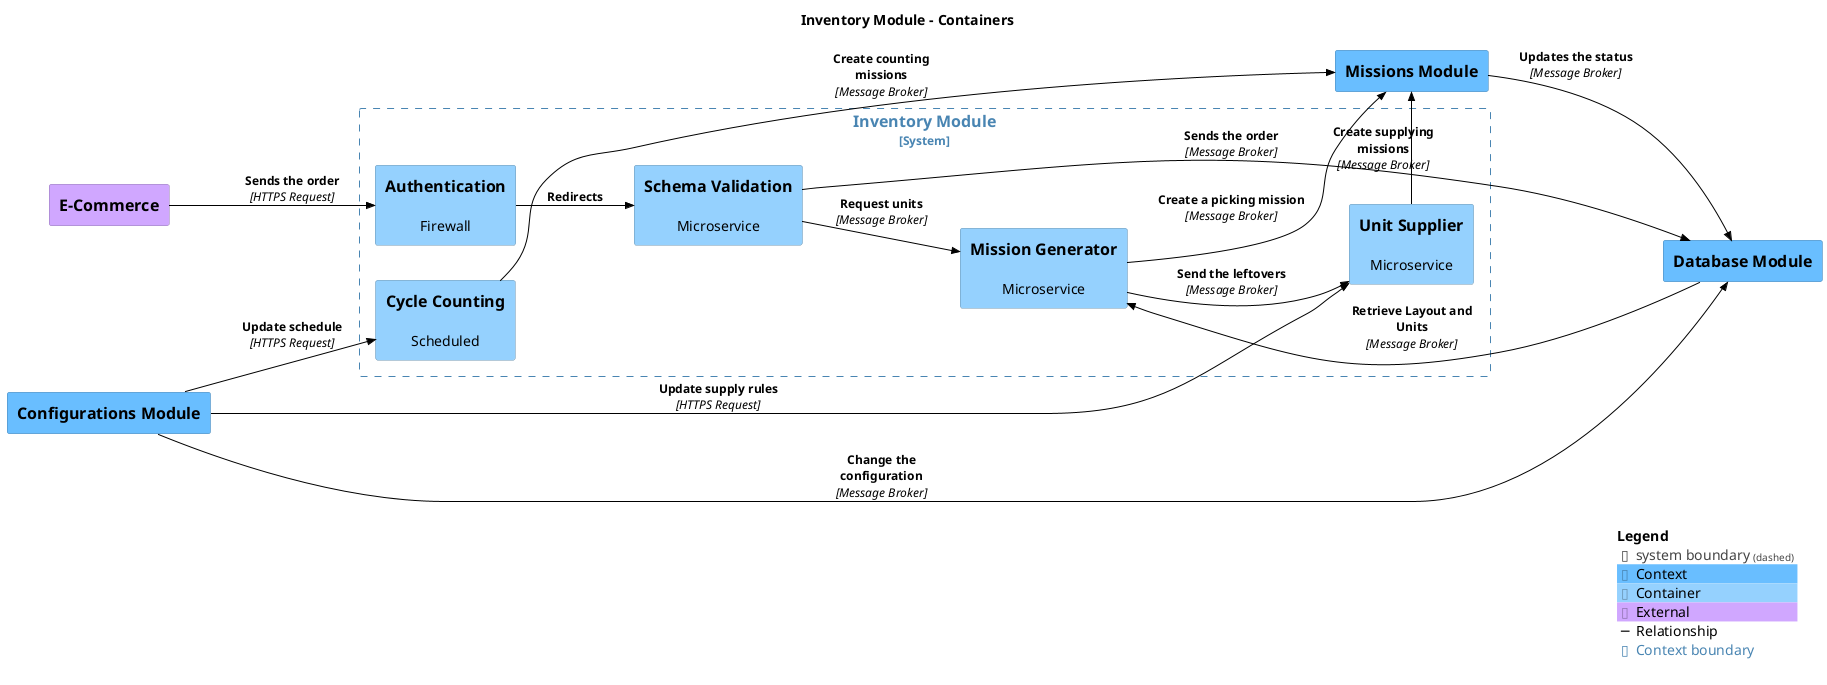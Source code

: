 @startuml
set separator none
title Inventory Module - Containers

left to right direction

!include <C4/C4>
!include <C4/C4_Context>
!include <C4/C4_Container>

AddElementTag("Context", $bgColor="#69beff", $borderColor="#4985b2", $fontColor="#000000", $sprite="", $shadowing="")
AddElementTag("Container", $bgColor="#95d1fe", $borderColor="#6892b1", $fontColor="#000000", $sprite="", $shadowing="")
AddElementTag("External", $bgColor="#d0a7ff", $borderColor="#9174b2", $fontColor="#000000", $sprite="", $shadowing="")

AddRelTag("Relationship", $textColor="#000000", $lineColor="#000000", $lineStyle = "")

AddBoundaryTag("Context", $bgColor="#ffffff", $borderColor="#4985b2", $fontColor="#4985b2", $shadowing="")

System(ConfigurationsModule, "Configurations Module", $descr="", $tags="Context", $link="")
System_Ext(ECommerce, "E-Commerce", $descr="", $tags="External", $link="")
System(DatabaseModule, "Database Module", $descr="", $tags="Context", $link="")
System(MissionsModule, "Missions Module", $descr="", $tags="Context", $link="")

System_Boundary("InventoryModule_boundary", "Inventory Module", $tags="Context") {
  Container(InventoryModule.CycleCounting, "Cycle Counting", $techn="", $descr="Scheduled", $tags="Container", $link="")
  Container(InventoryModule.UnitSupplier, "Unit Supplier", $techn="", $descr="Microservice", $tags="Container", $link="")
  Container(InventoryModule.MissionGenerator, "Mission Generator", $techn="", $descr="Microservice", $tags="Container", $link="")
  Container(InventoryModule.SchemaValidation, "Schema Validation", $techn="", $descr="Microservice", $tags="Container", $link="")
  Container(InventoryModule.Authentication, "Authentication", $techn="", $descr="Firewall", $tags="Container", $link="")
}

Rel_D(ConfigurationsModule, DatabaseModule, "Change the configuration", $techn="Message Broker", $tags="Relationship", $link="")
Rel_D(ConfigurationsModule, InventoryModule.CycleCounting, "Update schedule", $techn="HTTPS Request", $tags="Relationship", $link="")
Rel_D(ConfigurationsModule, InventoryModule.UnitSupplier, "Update supply rules", $techn="HTTPS Request", $tags="Relationship", $link="")
Rel_D(MissionsModule, DatabaseModule, "Updates the status", $techn="Message Broker", $tags="Relationship", $link="")
Rel_D(InventoryModule.CycleCounting, MissionsModule, "Create counting missions", $techn="Message Broker", $tags="Relationship", $link="")
Rel_D(InventoryModule.UnitSupplier, MissionsModule, "Create supplying missions", $techn="Message Broker", $tags="Relationship", $link="")
Rel_D(DatabaseModule, InventoryModule.MissionGenerator, "Retrieve Layout and Units", $techn="Message Broker", $tags="Relationship", $link="")
Rel_D(InventoryModule.MissionGenerator, MissionsModule, "Create a picking mission", $techn="Message Broker", $tags="Relationship", $link="")
Rel_D(InventoryModule.MissionGenerator, InventoryModule.UnitSupplier, "Send the leftovers", $techn="Message Broker", $tags="Relationship", $link="")
Rel_D(InventoryModule.SchemaValidation, DatabaseModule, "Sends the order", $techn="Message Broker", $tags="Relationship", $link="")
Rel_D(InventoryModule.SchemaValidation, InventoryModule.MissionGenerator, "Request units", $techn="Message Broker", $tags="Relationship", $link="")
Rel_D(ECommerce, InventoryModule.Authentication, "Sends the order", $techn="HTTPS Request", $tags="Relationship", $link="")
Rel_D(InventoryModule.Authentication, InventoryModule.SchemaValidation, "Redirects", $techn="", $tags="Relationship", $link="")

SHOW_LEGEND(true)
@enduml